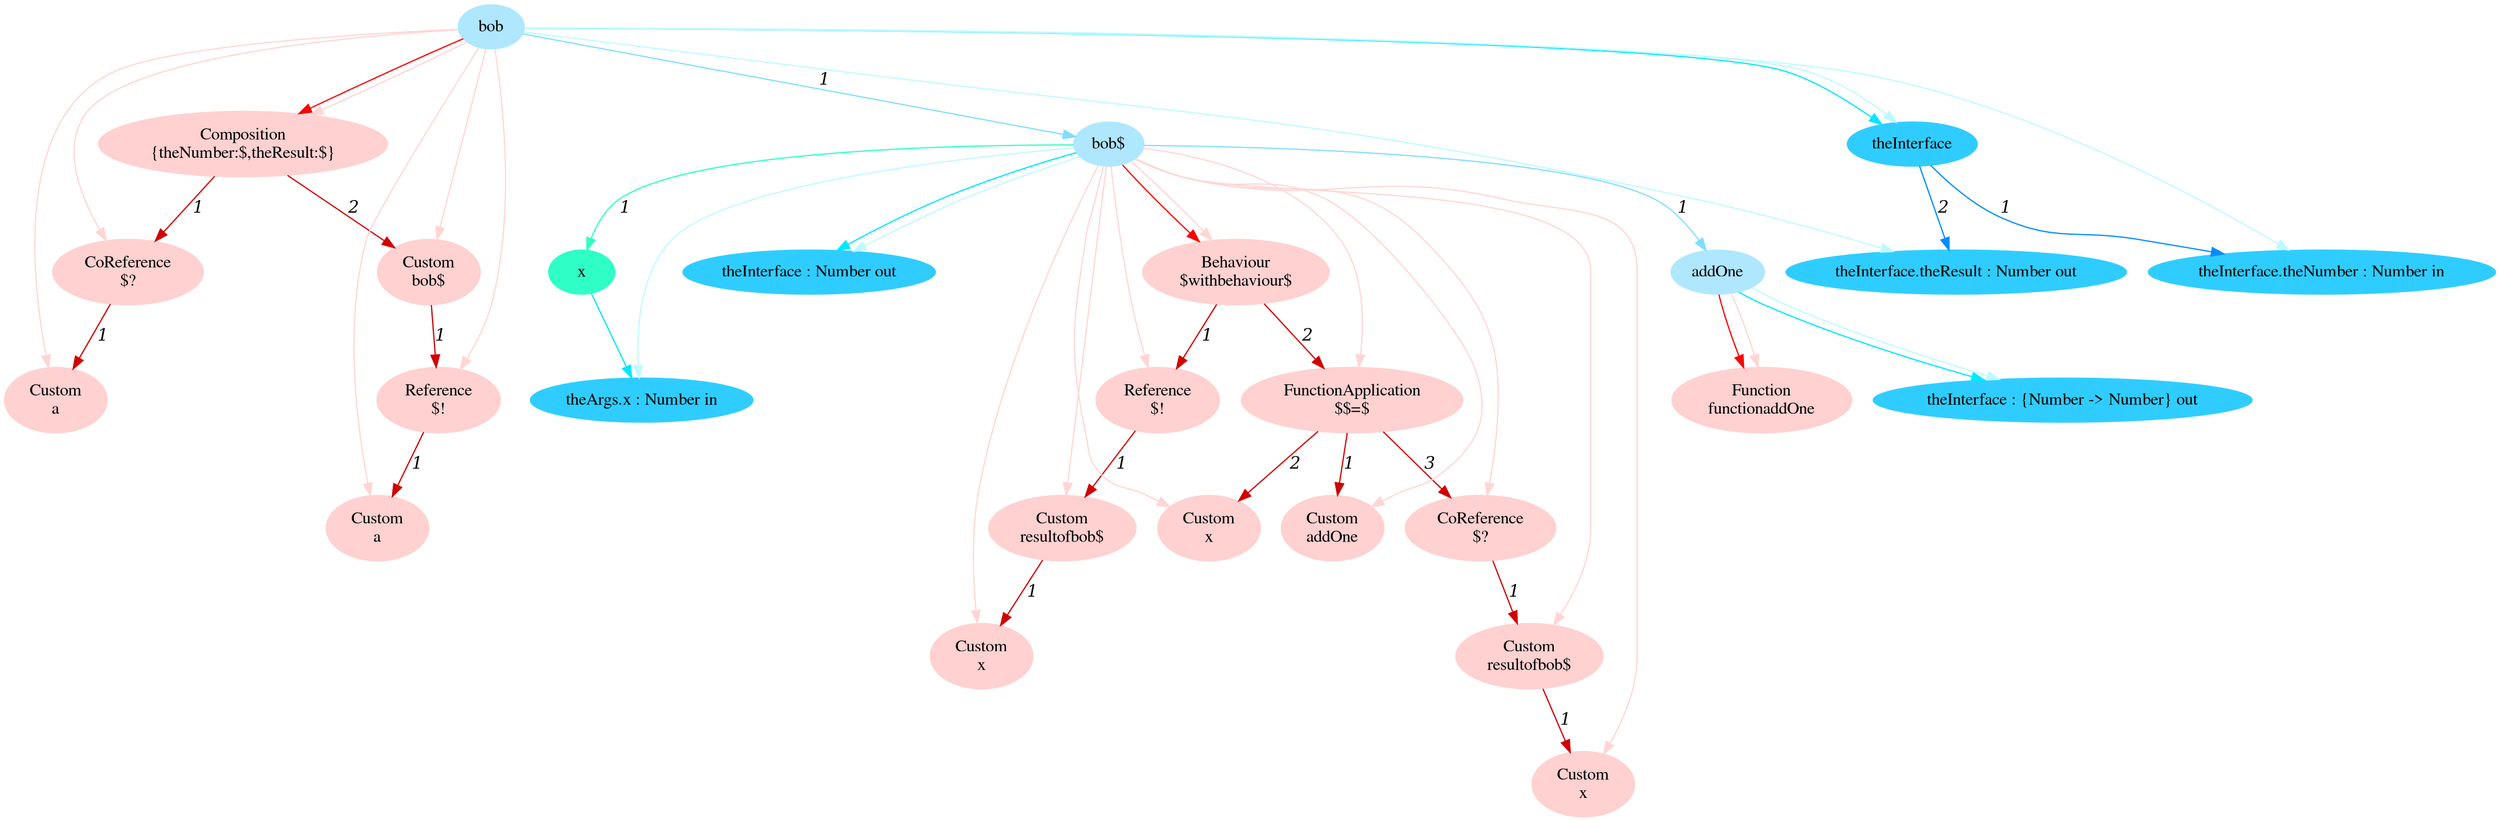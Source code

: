 digraph g{node_15171 [shape="ellipse", style="filled", color="#ffd1d1", fontname="Times", label="Function
functionaddOne" ]
node_15183 [shape="ellipse", style="filled", color="#ffd1d1", fontname="Times", label="Behaviour
$withbehaviour$" ]
node_15185 [shape="ellipse", style="filled", color="#ffd1d1", fontname="Times", label="Reference
$!" ]
node_15187 [shape="ellipse", style="filled", color="#ffd1d1", fontname="Times", label="Custom
resultofbob$" ]
node_15189 [shape="ellipse", style="filled", color="#ffd1d1", fontname="Times", label="Custom
x" ]
node_15193 [shape="ellipse", style="filled", color="#ffd1d1", fontname="Times", label="FunctionApplication
$$=$" ]
node_15195 [shape="ellipse", style="filled", color="#ffd1d1", fontname="Times", label="Custom
addOne" ]
node_15197 [shape="ellipse", style="filled", color="#ffd1d1", fontname="Times", label="Custom
x" ]
node_15199 [shape="ellipse", style="filled", color="#ffd1d1", fontname="Times", label="CoReference
$?" ]
node_15201 [shape="ellipse", style="filled", color="#ffd1d1", fontname="Times", label="Custom
resultofbob$" ]
node_15203 [shape="ellipse", style="filled", color="#ffd1d1", fontname="Times", label="Custom
x" ]
node_15223 [shape="ellipse", style="filled", color="#ffd1d1", fontname="Times", label="Composition
{theNumber:$,theResult:$}" ]
node_15225 [shape="ellipse", style="filled", color="#ffd1d1", fontname="Times", label="CoReference
$?" ]
node_15227 [shape="ellipse", style="filled", color="#ffd1d1", fontname="Times", label="Custom
a" ]
node_15230 [shape="ellipse", style="filled", color="#ffd1d1", fontname="Times", label="Custom
bob$" ]
node_15232 [shape="ellipse", style="filled", color="#ffd1d1", fontname="Times", label="Reference
$!" ]
node_15234 [shape="ellipse", style="filled", color="#ffd1d1", fontname="Times", label="Custom
a" ]
node_15165 [shape="ellipse", style="filled", color="#afe7ff", fontname="Times", label="bob" ]
node_15166 [shape="ellipse", style="filled", color="#afe7ff", fontname="Times", label="bob$" ]
node_15167 [shape="ellipse", style="filled", color="#afe7ff", fontname="Times", label="addOne" ]
node_15175 [shape="ellipse", style="filled", color="#2fffc7", fontname="Times", label="x" ]
node_15168 [shape="ellipse", style="filled", color="#2fcdff", fontname="Times", label="theInterface : {Number -> Number} out" ]
node_15176 [shape="ellipse", style="filled", color="#2fcdff", fontname="Times", label="theArgs.x : Number in" ]
node_15180 [shape="ellipse", style="filled", color="#2fcdff", fontname="Times", label="theInterface : Number out" ]
node_15214 [shape="ellipse", style="filled", color="#2fcdff", fontname="Times", label="theInterface" ]
node_15215 [shape="ellipse", style="filled", color="#2fcdff", fontname="Times", label="theInterface.theNumber : Number in" ]
node_15217 [shape="ellipse", style="filled", color="#2fcdff", fontname="Times", label="theInterface.theResult : Number out" ]
node_15187 -> node_15189 [dir=forward, arrowHead=normal, fontname="Times-Italic", arrowsize=1, color="#d00000", label="1",  headlabel="", taillabel="" ]
node_15185 -> node_15187 [dir=forward, arrowHead=normal, fontname="Times-Italic", arrowsize=1, color="#d00000", label="1",  headlabel="", taillabel="" ]
node_15201 -> node_15203 [dir=forward, arrowHead=normal, fontname="Times-Italic", arrowsize=1, color="#d00000", label="1",  headlabel="", taillabel="" ]
node_15199 -> node_15201 [dir=forward, arrowHead=normal, fontname="Times-Italic", arrowsize=1, color="#d00000", label="1",  headlabel="", taillabel="" ]
node_15193 -> node_15195 [dir=forward, arrowHead=normal, fontname="Times-Italic", arrowsize=1, color="#d00000", label="1",  headlabel="", taillabel="" ]
node_15193 -> node_15197 [dir=forward, arrowHead=normal, fontname="Times-Italic", arrowsize=1, color="#d00000", label="2",  headlabel="", taillabel="" ]
node_15193 -> node_15199 [dir=forward, arrowHead=normal, fontname="Times-Italic", arrowsize=1, color="#d00000", label="3",  headlabel="", taillabel="" ]
node_15183 -> node_15185 [dir=forward, arrowHead=normal, fontname="Times-Italic", arrowsize=1, color="#d00000", label="1",  headlabel="", taillabel="" ]
node_15183 -> node_15193 [dir=forward, arrowHead=normal, fontname="Times-Italic", arrowsize=1, color="#d00000", label="2",  headlabel="", taillabel="" ]
node_15225 -> node_15227 [dir=forward, arrowHead=normal, fontname="Times-Italic", arrowsize=1, color="#d00000", label="1",  headlabel="", taillabel="" ]
node_15232 -> node_15234 [dir=forward, arrowHead=normal, fontname="Times-Italic", arrowsize=1, color="#d00000", label="1",  headlabel="", taillabel="" ]
node_15230 -> node_15232 [dir=forward, arrowHead=normal, fontname="Times-Italic", arrowsize=1, color="#d00000", label="1",  headlabel="", taillabel="" ]
node_15223 -> node_15225 [dir=forward, arrowHead=normal, fontname="Times-Italic", arrowsize=1, color="#d00000", label="1",  headlabel="", taillabel="" ]
node_15223 -> node_15230 [dir=forward, arrowHead=normal, fontname="Times-Italic", arrowsize=1, color="#d00000", label="2",  headlabel="", taillabel="" ]
node_15167 -> node_15171 [dir=forward, arrowHead=normal, fontname="Times-Italic", arrowsize=1, color="#ff0000", label="",  headlabel="", taillabel="" ]
node_15166 -> node_15183 [dir=forward, arrowHead=normal, fontname="Times-Italic", arrowsize=1, color="#ff0000", label="",  headlabel="", taillabel="" ]
node_15165 -> node_15223 [dir=forward, arrowHead=normal, fontname="Times-Italic", arrowsize=1, color="#ff0000", label="",  headlabel="", taillabel="" ]
node_15167 -> node_15171 [dir=forward, arrowHead=normal, fontname="Times-Italic", arrowsize=1, color="#ffd5d5", label="",  headlabel="", taillabel="" ]
node_15166 -> node_15183 [dir=forward, arrowHead=normal, fontname="Times-Italic", arrowsize=1, color="#ffd5d5", label="",  headlabel="", taillabel="" ]
node_15166 -> node_15185 [dir=forward, arrowHead=normal, fontname="Times-Italic", arrowsize=1, color="#ffd5d5", label="",  headlabel="", taillabel="" ]
node_15166 -> node_15187 [dir=forward, arrowHead=normal, fontname="Times-Italic", arrowsize=1, color="#ffd5d5", label="",  headlabel="", taillabel="" ]
node_15166 -> node_15189 [dir=forward, arrowHead=normal, fontname="Times-Italic", arrowsize=1, color="#ffd5d5", label="",  headlabel="", taillabel="" ]
node_15166 -> node_15193 [dir=forward, arrowHead=normal, fontname="Times-Italic", arrowsize=1, color="#ffd5d5", label="",  headlabel="", taillabel="" ]
node_15166 -> node_15195 [dir=forward, arrowHead=normal, fontname="Times-Italic", arrowsize=1, color="#ffd5d5", label="",  headlabel="", taillabel="" ]
node_15166 -> node_15197 [dir=forward, arrowHead=normal, fontname="Times-Italic", arrowsize=1, color="#ffd5d5", label="",  headlabel="", taillabel="" ]
node_15166 -> node_15199 [dir=forward, arrowHead=normal, fontname="Times-Italic", arrowsize=1, color="#ffd5d5", label="",  headlabel="", taillabel="" ]
node_15166 -> node_15201 [dir=forward, arrowHead=normal, fontname="Times-Italic", arrowsize=1, color="#ffd5d5", label="",  headlabel="", taillabel="" ]
node_15166 -> node_15203 [dir=forward, arrowHead=normal, fontname="Times-Italic", arrowsize=1, color="#ffd5d5", label="",  headlabel="", taillabel="" ]
node_15165 -> node_15223 [dir=forward, arrowHead=normal, fontname="Times-Italic", arrowsize=1, color="#ffd5d5", label="",  headlabel="", taillabel="" ]
node_15165 -> node_15225 [dir=forward, arrowHead=normal, fontname="Times-Italic", arrowsize=1, color="#ffd5d5", label="",  headlabel="", taillabel="" ]
node_15165 -> node_15227 [dir=forward, arrowHead=normal, fontname="Times-Italic", arrowsize=1, color="#ffd5d5", label="",  headlabel="", taillabel="" ]
node_15165 -> node_15230 [dir=forward, arrowHead=normal, fontname="Times-Italic", arrowsize=1, color="#ffd5d5", label="",  headlabel="", taillabel="" ]
node_15165 -> node_15232 [dir=forward, arrowHead=normal, fontname="Times-Italic", arrowsize=1, color="#ffd5d5", label="",  headlabel="", taillabel="" ]
node_15165 -> node_15234 [dir=forward, arrowHead=normal, fontname="Times-Italic", arrowsize=1, color="#ffd5d5", label="",  headlabel="", taillabel="" ]
node_15166 -> node_15175 [dir=forward, arrowHead=normal, fontname="Times-Italic", arrowsize=1, color="#2fffc7", label="1",  headlabel="", taillabel="" ]
node_15175 -> node_15176 [dir=forward, arrowHead=normal, fontname="Times-Italic", arrowsize=1, color="#00e8ff", label="",  headlabel="", taillabel="" ]
node_15167 -> node_15168 [dir=forward, arrowHead=normal, fontname="Times-Italic", arrowsize=1, color="#00e8ff", label="",  headlabel="", taillabel="" ]
node_15166 -> node_15180 [dir=forward, arrowHead=normal, fontname="Times-Italic", arrowsize=1, color="#00e8ff", label="",  headlabel="", taillabel="" ]
node_15165 -> node_15214 [dir=forward, arrowHead=normal, fontname="Times-Italic", arrowsize=1, color="#00e8ff", label="",  headlabel="", taillabel="" ]
node_15167 -> node_15168 [dir=forward, arrowHead=normal, fontname="Times-Italic", arrowsize=1, color="#bef9ff", label="",  headlabel="", taillabel="" ]
node_15166 -> node_15176 [dir=forward, arrowHead=normal, fontname="Times-Italic", arrowsize=1, color="#bef9ff", label="",  headlabel="", taillabel="" ]
node_15166 -> node_15180 [dir=forward, arrowHead=normal, fontname="Times-Italic", arrowsize=1, color="#bef9ff", label="",  headlabel="", taillabel="" ]
node_15165 -> node_15215 [dir=forward, arrowHead=normal, fontname="Times-Italic", arrowsize=1, color="#bef9ff", label="",  headlabel="", taillabel="" ]
node_15165 -> node_15217 [dir=forward, arrowHead=normal, fontname="Times-Italic", arrowsize=1, color="#bef9ff", label="",  headlabel="", taillabel="" ]
node_15165 -> node_15214 [dir=forward, arrowHead=normal, fontname="Times-Italic", arrowsize=1, color="#bef9ff", label="",  headlabel="", taillabel="" ]
node_15214 -> node_15215 [dir=forward, arrowHead=normal, fontname="Times-Italic", arrowsize=1, color="#008cff", label="1",  headlabel="", taillabel="" ]
node_15214 -> node_15217 [dir=forward, arrowHead=normal, fontname="Times-Italic", arrowsize=1, color="#008cff", label="2",  headlabel="", taillabel="" ]
node_15166 -> node_15167 [dir=forward, arrowHead=normal, fontname="Times-Italic", arrowsize=1, color="#81ddff", label="1",  headlabel="", taillabel="" ]
node_15165 -> node_15166 [dir=forward, arrowHead=normal, fontname="Times-Italic", arrowsize=1, color="#81ddff", label="1",  headlabel="", taillabel="" ]
}